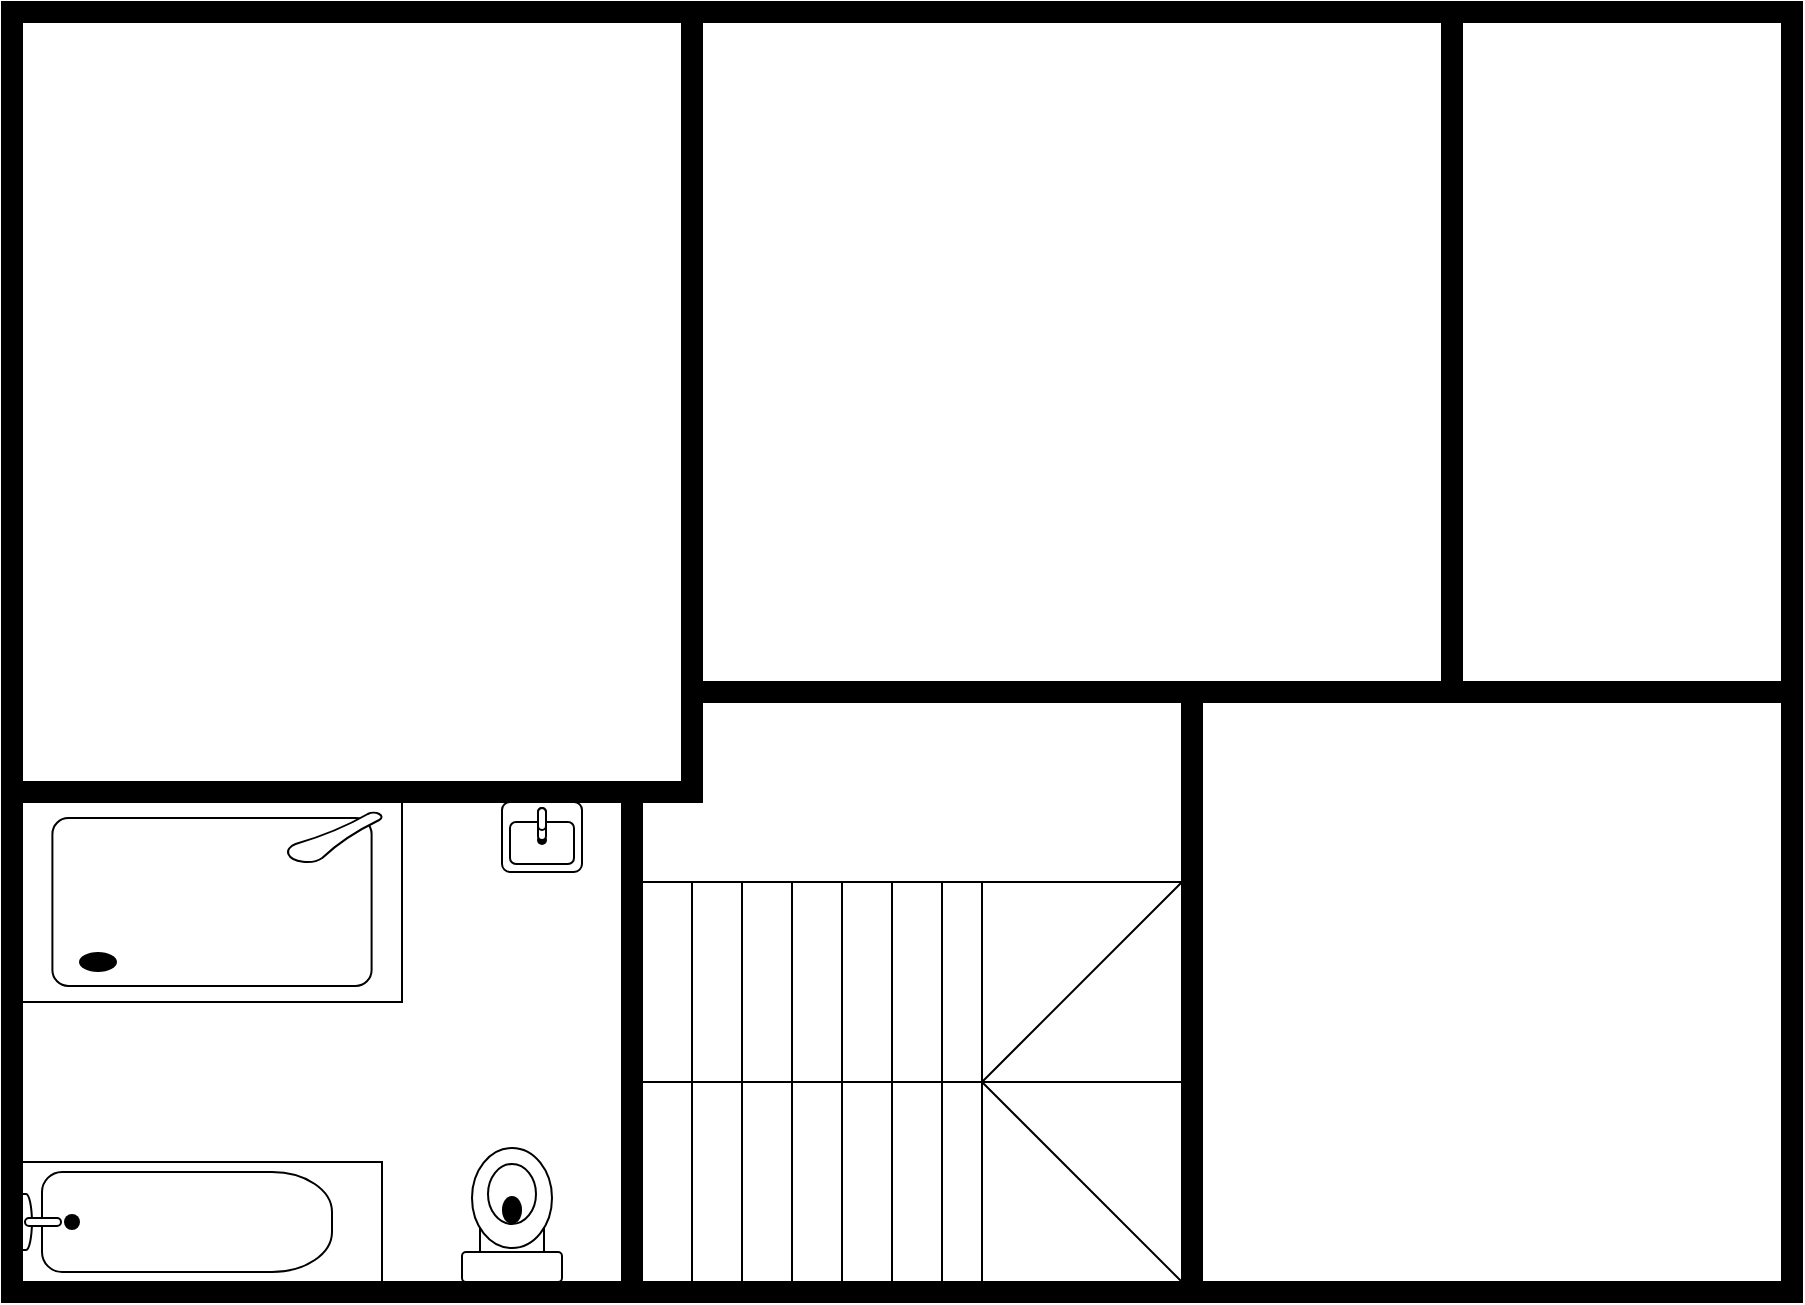 <mxfile version="26.2.14">
  <diagram name="Page-1" id="38b20595-45e3-9b7f-d5ca-b57f44c5b66d">
    <mxGraphModel dx="-416" dy="321" grid="1" gridSize="10" guides="1" tooltips="1" connect="1" arrows="1" fold="1" page="1" pageScale="1" pageWidth="1100" pageHeight="850" background="none" math="0" shadow="0">
      <root>
        <mxCell id="0" />
        <mxCell id="1" parent="0" />
        <mxCell id="zVZ-raye_Tv6AUy4_SLc-4" value="" style="verticalLabelPosition=bottom;html=1;verticalAlign=top;align=center;shape=mxgraph.floorplan.room;fillColor=strokeColor;movable=0;resizable=0;rotatable=0;deletable=0;editable=0;locked=1;connectable=0;" parent="1" vertex="1">
          <mxGeometry x="1120" y="910" width="900" height="650" as="geometry" />
        </mxCell>
        <mxCell id="zVZ-raye_Tv6AUy4_SLc-5" value="" style="verticalLabelPosition=bottom;html=1;verticalAlign=top;align=center;shape=mxgraph.floorplan.room;fillColor=strokeColor;" parent="1" vertex="1">
          <mxGeometry x="1840" y="910" width="180" height="350" as="geometry" />
        </mxCell>
        <mxCell id="zVZ-raye_Tv6AUy4_SLc-6" value="" style="verticalLabelPosition=bottom;html=1;verticalAlign=top;align=center;shape=mxgraph.floorplan.room;fillColor=strokeColor;" parent="1" vertex="1">
          <mxGeometry x="1710" y="1250" width="310" height="310" as="geometry" />
        </mxCell>
        <mxCell id="zVZ-raye_Tv6AUy4_SLc-7" value="" style="verticalLabelPosition=bottom;html=1;verticalAlign=top;align=center;shape=mxgraph.floorplan.room;fillColor=strokeColor;" parent="1" vertex="1">
          <mxGeometry x="1120" y="910" width="350" height="400" as="geometry" />
        </mxCell>
        <mxCell id="zVZ-raye_Tv6AUy4_SLc-8" value="" style="verticalLabelPosition=bottom;html=1;verticalAlign=top;align=center;shape=mxgraph.floorplan.room;fillColor=strokeColor;" parent="1" vertex="1">
          <mxGeometry x="1460" y="910" width="390" height="350" as="geometry" />
        </mxCell>
        <mxCell id="zVZ-raye_Tv6AUy4_SLc-12" value="" style="verticalLabelPosition=bottom;html=1;verticalAlign=top;align=center;shape=mxgraph.floorplan.room;fillColor=strokeColor;" parent="1" vertex="1">
          <mxGeometry x="1120" y="1300" width="320" height="260" as="geometry" />
        </mxCell>
        <mxCell id="zVZ-raye_Tv6AUy4_SLc-14" value="" style="verticalLabelPosition=bottom;html=1;verticalAlign=top;align=center;shape=mxgraph.floorplan.stairsRest;" parent="1" vertex="1">
          <mxGeometry x="1440" y="1350" width="270" height="200" as="geometry" />
        </mxCell>
        <mxCell id="zVZ-raye_Tv6AUy4_SLc-17" value="" style="verticalLabelPosition=bottom;html=1;verticalAlign=top;align=center;shape=mxgraph.floorplan.sink_22;" parent="1" vertex="1">
          <mxGeometry x="1370" y="1310" width="40" height="35" as="geometry" />
        </mxCell>
        <mxCell id="zVZ-raye_Tv6AUy4_SLc-18" value="" style="verticalLabelPosition=bottom;html=1;verticalAlign=top;align=center;shape=mxgraph.floorplan.shower2;" parent="1" vertex="1">
          <mxGeometry x="1130" y="1310" width="190" height="100" as="geometry" />
        </mxCell>
        <mxCell id="zVZ-raye_Tv6AUy4_SLc-19" value="" style="verticalLabelPosition=bottom;html=1;verticalAlign=top;align=center;shape=mxgraph.floorplan.toilet;direction=west;" parent="1" vertex="1">
          <mxGeometry x="1350" y="1483" width="50" height="67" as="geometry" />
        </mxCell>
        <mxCell id="eW0h_04PL8IXDwMERIvZ-1" value="" style="verticalLabelPosition=bottom;html=1;verticalAlign=top;align=center;shape=mxgraph.floorplan.bathtub2;" vertex="1" parent="1">
          <mxGeometry x="1130" y="1490" width="180" height="60" as="geometry" />
        </mxCell>
      </root>
    </mxGraphModel>
  </diagram>
</mxfile>
